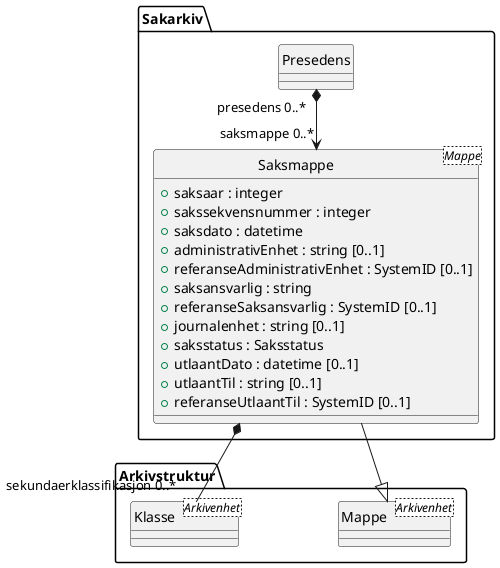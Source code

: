 @startuml
skinparam nodesep 100
hide circle
class Sakarkiv.Saksmappe <Mappe> {
  +saksaar : integer
  +sakssekvensnummer : integer
  +saksdato : datetime
  +administrativEnhet : string [0..1]
  +referanseAdministrativEnhet : SystemID [0..1]
  +saksansvarlig : string
  +referanseSaksansvarlig : SystemID [0..1]
  +journalenhet : string [0..1]
  +saksstatus : Saksstatus
  +utlaantDato : datetime [0..1]
  +utlaantTil : string [0..1]
  +referanseUtlaantTil : SystemID [0..1]
}
class Arkivstruktur.Mappe <Arkivenhet> {
}
Arkivstruktur.Mappe <|-- Sakarkiv.Saksmappe
class Sakarkiv.Presedens {
}
Sakarkiv.Presedens "presedens 0..*" *--> "saksmappe 0..*" Sakarkiv.Saksmappe
class Arkivstruktur.Klasse <Arkivenhet> {
}
Sakarkiv.Saksmappe *-- "sekundaerklassifikasjon 0..*" Arkivstruktur.Klasse
@enduml
